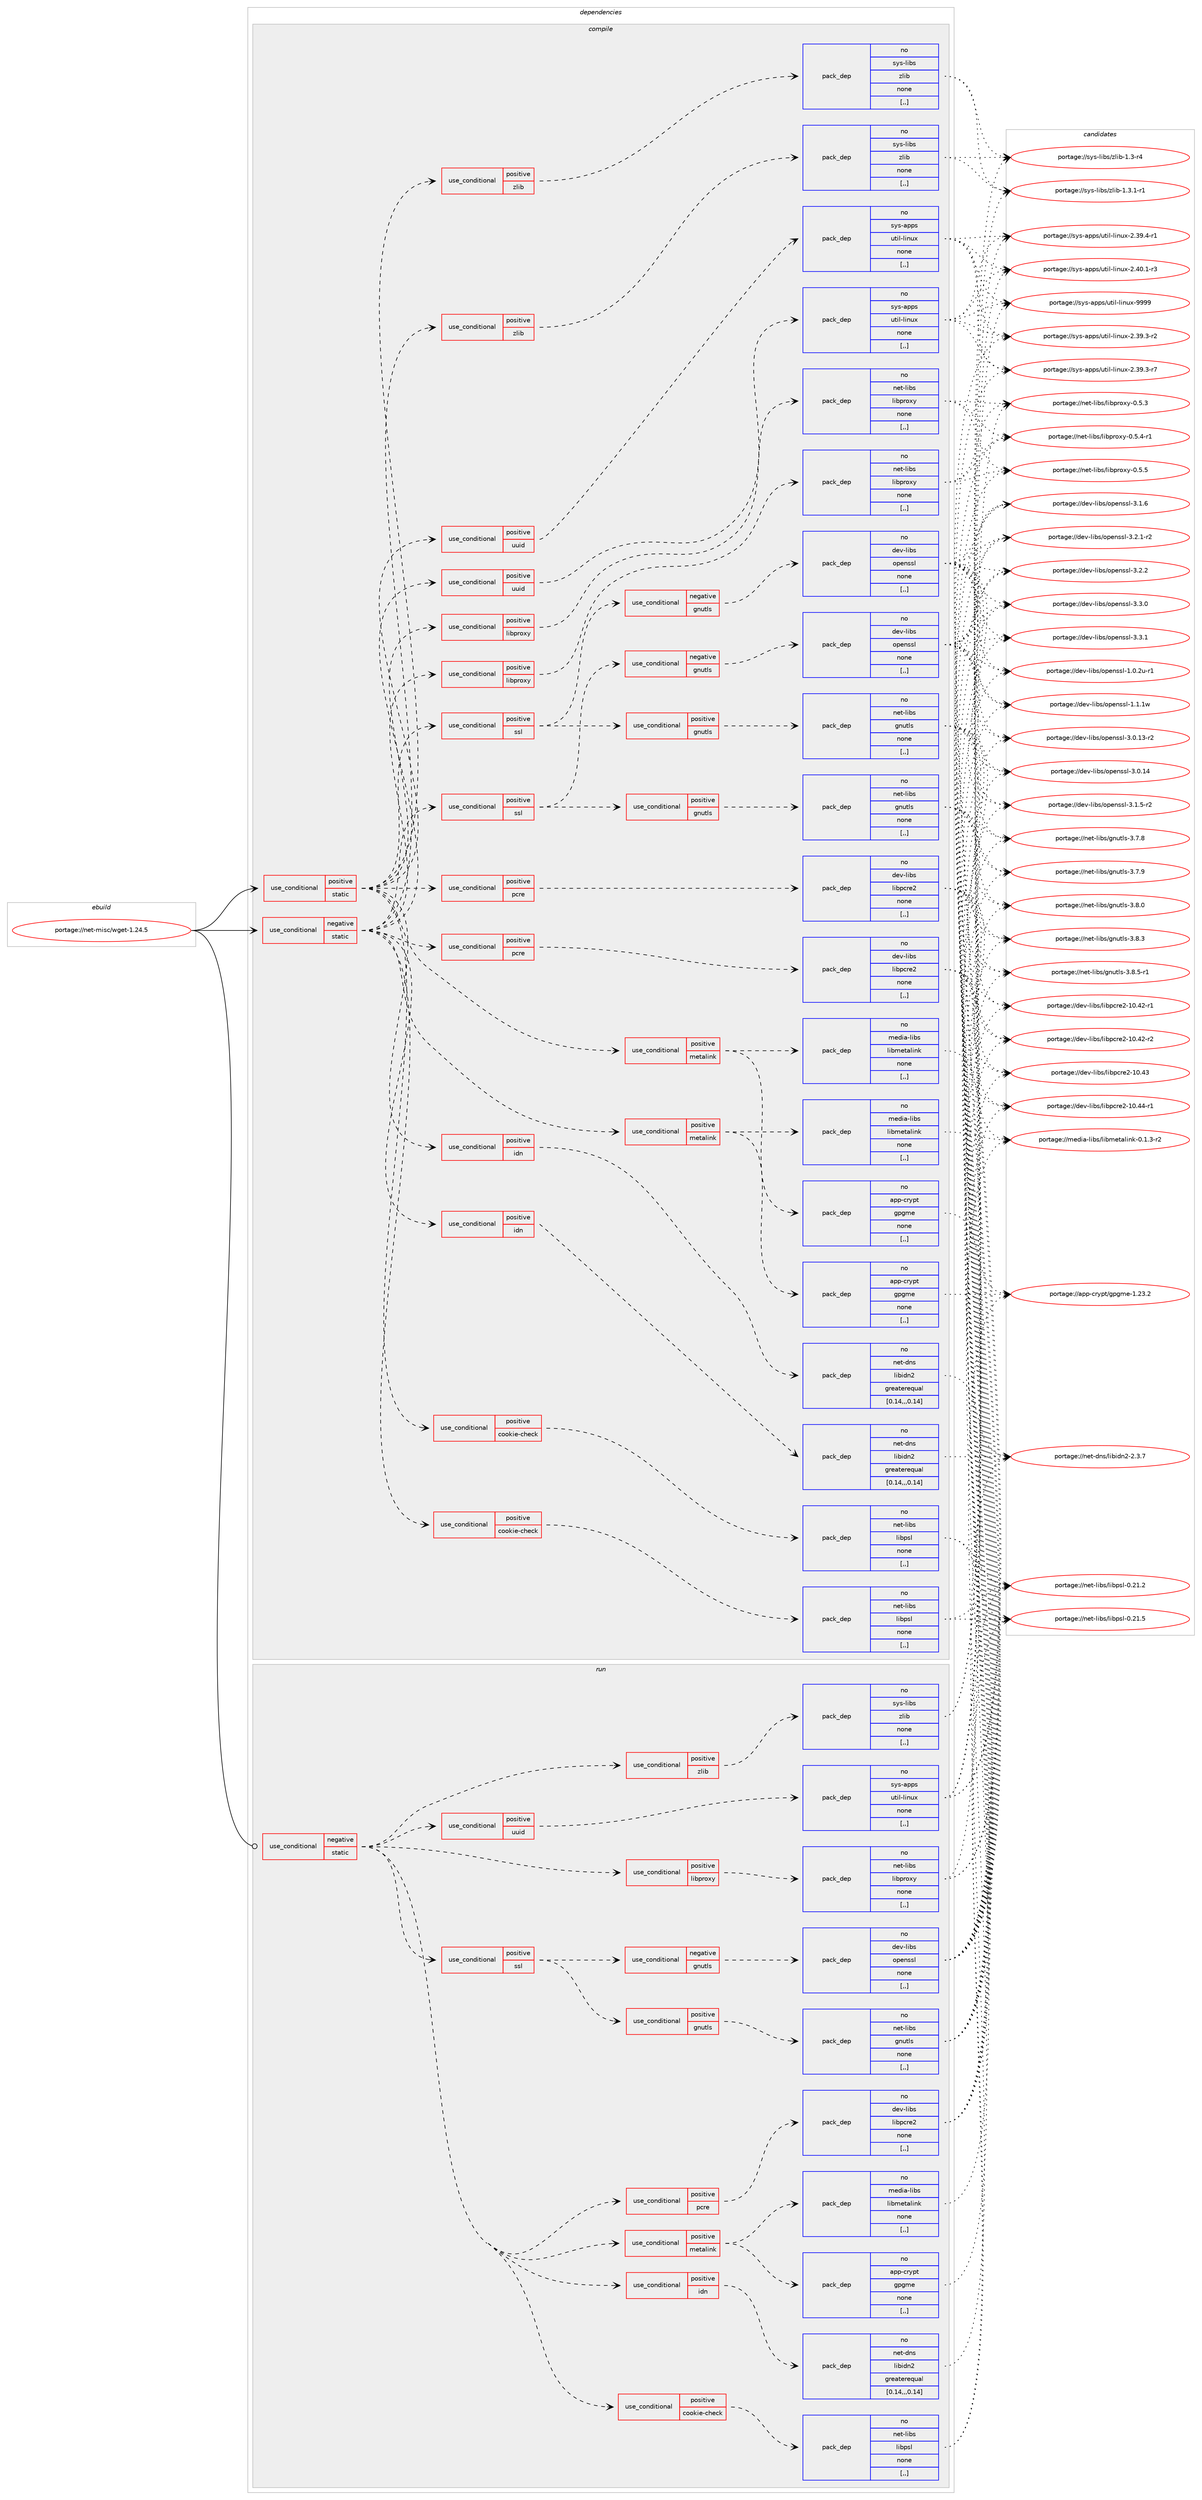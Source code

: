 digraph prolog {

# *************
# Graph options
# *************

newrank=true;
concentrate=true;
compound=true;
graph [rankdir=LR,fontname=Helvetica,fontsize=10,ranksep=1.5];#, ranksep=2.5, nodesep=0.2];
edge  [arrowhead=vee];
node  [fontname=Helvetica,fontsize=10];

# **********
# The ebuild
# **********

subgraph cluster_leftcol {
color=gray;
rank=same;
label=<<i>ebuild</i>>;
id [label="portage://net-misc/wget-1.24.5", color=red, width=4, href="../net-misc/wget-1.24.5.svg"];
}

# ****************
# The dependencies
# ****************

subgraph cluster_midcol {
color=gray;
label=<<i>dependencies</i>>;
subgraph cluster_compile {
fillcolor="#eeeeee";
style=filled;
label=<<i>compile</i>>;
subgraph cond96949 {
dependency368571 [label=<<TABLE BORDER="0" CELLBORDER="1" CELLSPACING="0" CELLPADDING="4"><TR><TD ROWSPAN="3" CELLPADDING="10">use_conditional</TD></TR><TR><TD>negative</TD></TR><TR><TD>static</TD></TR></TABLE>>, shape=none, color=red];
subgraph cond96950 {
dependency368572 [label=<<TABLE BORDER="0" CELLBORDER="1" CELLSPACING="0" CELLPADDING="4"><TR><TD ROWSPAN="3" CELLPADDING="10">use_conditional</TD></TR><TR><TD>positive</TD></TR><TR><TD>cookie-check</TD></TR></TABLE>>, shape=none, color=red];
subgraph pack268957 {
dependency368573 [label=<<TABLE BORDER="0" CELLBORDER="1" CELLSPACING="0" CELLPADDING="4" WIDTH="220"><TR><TD ROWSPAN="6" CELLPADDING="30">pack_dep</TD></TR><TR><TD WIDTH="110">no</TD></TR><TR><TD>net-libs</TD></TR><TR><TD>libpsl</TD></TR><TR><TD>none</TD></TR><TR><TD>[,,]</TD></TR></TABLE>>, shape=none, color=blue];
}
dependency368572:e -> dependency368573:w [weight=20,style="dashed",arrowhead="vee"];
}
dependency368571:e -> dependency368572:w [weight=20,style="dashed",arrowhead="vee"];
subgraph cond96951 {
dependency368574 [label=<<TABLE BORDER="0" CELLBORDER="1" CELLSPACING="0" CELLPADDING="4"><TR><TD ROWSPAN="3" CELLPADDING="10">use_conditional</TD></TR><TR><TD>positive</TD></TR><TR><TD>idn</TD></TR></TABLE>>, shape=none, color=red];
subgraph pack268958 {
dependency368575 [label=<<TABLE BORDER="0" CELLBORDER="1" CELLSPACING="0" CELLPADDING="4" WIDTH="220"><TR><TD ROWSPAN="6" CELLPADDING="30">pack_dep</TD></TR><TR><TD WIDTH="110">no</TD></TR><TR><TD>net-dns</TD></TR><TR><TD>libidn2</TD></TR><TR><TD>greaterequal</TD></TR><TR><TD>[0.14,,,0.14]</TD></TR></TABLE>>, shape=none, color=blue];
}
dependency368574:e -> dependency368575:w [weight=20,style="dashed",arrowhead="vee"];
}
dependency368571:e -> dependency368574:w [weight=20,style="dashed",arrowhead="vee"];
subgraph cond96952 {
dependency368576 [label=<<TABLE BORDER="0" CELLBORDER="1" CELLSPACING="0" CELLPADDING="4"><TR><TD ROWSPAN="3" CELLPADDING="10">use_conditional</TD></TR><TR><TD>positive</TD></TR><TR><TD>libproxy</TD></TR></TABLE>>, shape=none, color=red];
subgraph pack268959 {
dependency368577 [label=<<TABLE BORDER="0" CELLBORDER="1" CELLSPACING="0" CELLPADDING="4" WIDTH="220"><TR><TD ROWSPAN="6" CELLPADDING="30">pack_dep</TD></TR><TR><TD WIDTH="110">no</TD></TR><TR><TD>net-libs</TD></TR><TR><TD>libproxy</TD></TR><TR><TD>none</TD></TR><TR><TD>[,,]</TD></TR></TABLE>>, shape=none, color=blue];
}
dependency368576:e -> dependency368577:w [weight=20,style="dashed",arrowhead="vee"];
}
dependency368571:e -> dependency368576:w [weight=20,style="dashed",arrowhead="vee"];
subgraph cond96953 {
dependency368578 [label=<<TABLE BORDER="0" CELLBORDER="1" CELLSPACING="0" CELLPADDING="4"><TR><TD ROWSPAN="3" CELLPADDING="10">use_conditional</TD></TR><TR><TD>positive</TD></TR><TR><TD>metalink</TD></TR></TABLE>>, shape=none, color=red];
subgraph pack268960 {
dependency368579 [label=<<TABLE BORDER="0" CELLBORDER="1" CELLSPACING="0" CELLPADDING="4" WIDTH="220"><TR><TD ROWSPAN="6" CELLPADDING="30">pack_dep</TD></TR><TR><TD WIDTH="110">no</TD></TR><TR><TD>app-crypt</TD></TR><TR><TD>gpgme</TD></TR><TR><TD>none</TD></TR><TR><TD>[,,]</TD></TR></TABLE>>, shape=none, color=blue];
}
dependency368578:e -> dependency368579:w [weight=20,style="dashed",arrowhead="vee"];
subgraph pack268961 {
dependency368580 [label=<<TABLE BORDER="0" CELLBORDER="1" CELLSPACING="0" CELLPADDING="4" WIDTH="220"><TR><TD ROWSPAN="6" CELLPADDING="30">pack_dep</TD></TR><TR><TD WIDTH="110">no</TD></TR><TR><TD>media-libs</TD></TR><TR><TD>libmetalink</TD></TR><TR><TD>none</TD></TR><TR><TD>[,,]</TD></TR></TABLE>>, shape=none, color=blue];
}
dependency368578:e -> dependency368580:w [weight=20,style="dashed",arrowhead="vee"];
}
dependency368571:e -> dependency368578:w [weight=20,style="dashed",arrowhead="vee"];
subgraph cond96954 {
dependency368581 [label=<<TABLE BORDER="0" CELLBORDER="1" CELLSPACING="0" CELLPADDING="4"><TR><TD ROWSPAN="3" CELLPADDING="10">use_conditional</TD></TR><TR><TD>positive</TD></TR><TR><TD>pcre</TD></TR></TABLE>>, shape=none, color=red];
subgraph pack268962 {
dependency368582 [label=<<TABLE BORDER="0" CELLBORDER="1" CELLSPACING="0" CELLPADDING="4" WIDTH="220"><TR><TD ROWSPAN="6" CELLPADDING="30">pack_dep</TD></TR><TR><TD WIDTH="110">no</TD></TR><TR><TD>dev-libs</TD></TR><TR><TD>libpcre2</TD></TR><TR><TD>none</TD></TR><TR><TD>[,,]</TD></TR></TABLE>>, shape=none, color=blue];
}
dependency368581:e -> dependency368582:w [weight=20,style="dashed",arrowhead="vee"];
}
dependency368571:e -> dependency368581:w [weight=20,style="dashed",arrowhead="vee"];
subgraph cond96955 {
dependency368583 [label=<<TABLE BORDER="0" CELLBORDER="1" CELLSPACING="0" CELLPADDING="4"><TR><TD ROWSPAN="3" CELLPADDING="10">use_conditional</TD></TR><TR><TD>positive</TD></TR><TR><TD>ssl</TD></TR></TABLE>>, shape=none, color=red];
subgraph cond96956 {
dependency368584 [label=<<TABLE BORDER="0" CELLBORDER="1" CELLSPACING="0" CELLPADDING="4"><TR><TD ROWSPAN="3" CELLPADDING="10">use_conditional</TD></TR><TR><TD>positive</TD></TR><TR><TD>gnutls</TD></TR></TABLE>>, shape=none, color=red];
subgraph pack268963 {
dependency368585 [label=<<TABLE BORDER="0" CELLBORDER="1" CELLSPACING="0" CELLPADDING="4" WIDTH="220"><TR><TD ROWSPAN="6" CELLPADDING="30">pack_dep</TD></TR><TR><TD WIDTH="110">no</TD></TR><TR><TD>net-libs</TD></TR><TR><TD>gnutls</TD></TR><TR><TD>none</TD></TR><TR><TD>[,,]</TD></TR></TABLE>>, shape=none, color=blue];
}
dependency368584:e -> dependency368585:w [weight=20,style="dashed",arrowhead="vee"];
}
dependency368583:e -> dependency368584:w [weight=20,style="dashed",arrowhead="vee"];
subgraph cond96957 {
dependency368586 [label=<<TABLE BORDER="0" CELLBORDER="1" CELLSPACING="0" CELLPADDING="4"><TR><TD ROWSPAN="3" CELLPADDING="10">use_conditional</TD></TR><TR><TD>negative</TD></TR><TR><TD>gnutls</TD></TR></TABLE>>, shape=none, color=red];
subgraph pack268964 {
dependency368587 [label=<<TABLE BORDER="0" CELLBORDER="1" CELLSPACING="0" CELLPADDING="4" WIDTH="220"><TR><TD ROWSPAN="6" CELLPADDING="30">pack_dep</TD></TR><TR><TD WIDTH="110">no</TD></TR><TR><TD>dev-libs</TD></TR><TR><TD>openssl</TD></TR><TR><TD>none</TD></TR><TR><TD>[,,]</TD></TR></TABLE>>, shape=none, color=blue];
}
dependency368586:e -> dependency368587:w [weight=20,style="dashed",arrowhead="vee"];
}
dependency368583:e -> dependency368586:w [weight=20,style="dashed",arrowhead="vee"];
}
dependency368571:e -> dependency368583:w [weight=20,style="dashed",arrowhead="vee"];
subgraph cond96958 {
dependency368588 [label=<<TABLE BORDER="0" CELLBORDER="1" CELLSPACING="0" CELLPADDING="4"><TR><TD ROWSPAN="3" CELLPADDING="10">use_conditional</TD></TR><TR><TD>positive</TD></TR><TR><TD>uuid</TD></TR></TABLE>>, shape=none, color=red];
subgraph pack268965 {
dependency368589 [label=<<TABLE BORDER="0" CELLBORDER="1" CELLSPACING="0" CELLPADDING="4" WIDTH="220"><TR><TD ROWSPAN="6" CELLPADDING="30">pack_dep</TD></TR><TR><TD WIDTH="110">no</TD></TR><TR><TD>sys-apps</TD></TR><TR><TD>util-linux</TD></TR><TR><TD>none</TD></TR><TR><TD>[,,]</TD></TR></TABLE>>, shape=none, color=blue];
}
dependency368588:e -> dependency368589:w [weight=20,style="dashed",arrowhead="vee"];
}
dependency368571:e -> dependency368588:w [weight=20,style="dashed",arrowhead="vee"];
subgraph cond96959 {
dependency368590 [label=<<TABLE BORDER="0" CELLBORDER="1" CELLSPACING="0" CELLPADDING="4"><TR><TD ROWSPAN="3" CELLPADDING="10">use_conditional</TD></TR><TR><TD>positive</TD></TR><TR><TD>zlib</TD></TR></TABLE>>, shape=none, color=red];
subgraph pack268966 {
dependency368591 [label=<<TABLE BORDER="0" CELLBORDER="1" CELLSPACING="0" CELLPADDING="4" WIDTH="220"><TR><TD ROWSPAN="6" CELLPADDING="30">pack_dep</TD></TR><TR><TD WIDTH="110">no</TD></TR><TR><TD>sys-libs</TD></TR><TR><TD>zlib</TD></TR><TR><TD>none</TD></TR><TR><TD>[,,]</TD></TR></TABLE>>, shape=none, color=blue];
}
dependency368590:e -> dependency368591:w [weight=20,style="dashed",arrowhead="vee"];
}
dependency368571:e -> dependency368590:w [weight=20,style="dashed",arrowhead="vee"];
}
id:e -> dependency368571:w [weight=20,style="solid",arrowhead="vee"];
subgraph cond96960 {
dependency368592 [label=<<TABLE BORDER="0" CELLBORDER="1" CELLSPACING="0" CELLPADDING="4"><TR><TD ROWSPAN="3" CELLPADDING="10">use_conditional</TD></TR><TR><TD>positive</TD></TR><TR><TD>static</TD></TR></TABLE>>, shape=none, color=red];
subgraph cond96961 {
dependency368593 [label=<<TABLE BORDER="0" CELLBORDER="1" CELLSPACING="0" CELLPADDING="4"><TR><TD ROWSPAN="3" CELLPADDING="10">use_conditional</TD></TR><TR><TD>positive</TD></TR><TR><TD>cookie-check</TD></TR></TABLE>>, shape=none, color=red];
subgraph pack268967 {
dependency368594 [label=<<TABLE BORDER="0" CELLBORDER="1" CELLSPACING="0" CELLPADDING="4" WIDTH="220"><TR><TD ROWSPAN="6" CELLPADDING="30">pack_dep</TD></TR><TR><TD WIDTH="110">no</TD></TR><TR><TD>net-libs</TD></TR><TR><TD>libpsl</TD></TR><TR><TD>none</TD></TR><TR><TD>[,,]</TD></TR></TABLE>>, shape=none, color=blue];
}
dependency368593:e -> dependency368594:w [weight=20,style="dashed",arrowhead="vee"];
}
dependency368592:e -> dependency368593:w [weight=20,style="dashed",arrowhead="vee"];
subgraph cond96962 {
dependency368595 [label=<<TABLE BORDER="0" CELLBORDER="1" CELLSPACING="0" CELLPADDING="4"><TR><TD ROWSPAN="3" CELLPADDING="10">use_conditional</TD></TR><TR><TD>positive</TD></TR><TR><TD>idn</TD></TR></TABLE>>, shape=none, color=red];
subgraph pack268968 {
dependency368596 [label=<<TABLE BORDER="0" CELLBORDER="1" CELLSPACING="0" CELLPADDING="4" WIDTH="220"><TR><TD ROWSPAN="6" CELLPADDING="30">pack_dep</TD></TR><TR><TD WIDTH="110">no</TD></TR><TR><TD>net-dns</TD></TR><TR><TD>libidn2</TD></TR><TR><TD>greaterequal</TD></TR><TR><TD>[0.14,,,0.14]</TD></TR></TABLE>>, shape=none, color=blue];
}
dependency368595:e -> dependency368596:w [weight=20,style="dashed",arrowhead="vee"];
}
dependency368592:e -> dependency368595:w [weight=20,style="dashed",arrowhead="vee"];
subgraph cond96963 {
dependency368597 [label=<<TABLE BORDER="0" CELLBORDER="1" CELLSPACING="0" CELLPADDING="4"><TR><TD ROWSPAN="3" CELLPADDING="10">use_conditional</TD></TR><TR><TD>positive</TD></TR><TR><TD>libproxy</TD></TR></TABLE>>, shape=none, color=red];
subgraph pack268969 {
dependency368598 [label=<<TABLE BORDER="0" CELLBORDER="1" CELLSPACING="0" CELLPADDING="4" WIDTH="220"><TR><TD ROWSPAN="6" CELLPADDING="30">pack_dep</TD></TR><TR><TD WIDTH="110">no</TD></TR><TR><TD>net-libs</TD></TR><TR><TD>libproxy</TD></TR><TR><TD>none</TD></TR><TR><TD>[,,]</TD></TR></TABLE>>, shape=none, color=blue];
}
dependency368597:e -> dependency368598:w [weight=20,style="dashed",arrowhead="vee"];
}
dependency368592:e -> dependency368597:w [weight=20,style="dashed",arrowhead="vee"];
subgraph cond96964 {
dependency368599 [label=<<TABLE BORDER="0" CELLBORDER="1" CELLSPACING="0" CELLPADDING="4"><TR><TD ROWSPAN="3" CELLPADDING="10">use_conditional</TD></TR><TR><TD>positive</TD></TR><TR><TD>metalink</TD></TR></TABLE>>, shape=none, color=red];
subgraph pack268970 {
dependency368600 [label=<<TABLE BORDER="0" CELLBORDER="1" CELLSPACING="0" CELLPADDING="4" WIDTH="220"><TR><TD ROWSPAN="6" CELLPADDING="30">pack_dep</TD></TR><TR><TD WIDTH="110">no</TD></TR><TR><TD>app-crypt</TD></TR><TR><TD>gpgme</TD></TR><TR><TD>none</TD></TR><TR><TD>[,,]</TD></TR></TABLE>>, shape=none, color=blue];
}
dependency368599:e -> dependency368600:w [weight=20,style="dashed",arrowhead="vee"];
subgraph pack268971 {
dependency368601 [label=<<TABLE BORDER="0" CELLBORDER="1" CELLSPACING="0" CELLPADDING="4" WIDTH="220"><TR><TD ROWSPAN="6" CELLPADDING="30">pack_dep</TD></TR><TR><TD WIDTH="110">no</TD></TR><TR><TD>media-libs</TD></TR><TR><TD>libmetalink</TD></TR><TR><TD>none</TD></TR><TR><TD>[,,]</TD></TR></TABLE>>, shape=none, color=blue];
}
dependency368599:e -> dependency368601:w [weight=20,style="dashed",arrowhead="vee"];
}
dependency368592:e -> dependency368599:w [weight=20,style="dashed",arrowhead="vee"];
subgraph cond96965 {
dependency368602 [label=<<TABLE BORDER="0" CELLBORDER="1" CELLSPACING="0" CELLPADDING="4"><TR><TD ROWSPAN="3" CELLPADDING="10">use_conditional</TD></TR><TR><TD>positive</TD></TR><TR><TD>pcre</TD></TR></TABLE>>, shape=none, color=red];
subgraph pack268972 {
dependency368603 [label=<<TABLE BORDER="0" CELLBORDER="1" CELLSPACING="0" CELLPADDING="4" WIDTH="220"><TR><TD ROWSPAN="6" CELLPADDING="30">pack_dep</TD></TR><TR><TD WIDTH="110">no</TD></TR><TR><TD>dev-libs</TD></TR><TR><TD>libpcre2</TD></TR><TR><TD>none</TD></TR><TR><TD>[,,]</TD></TR></TABLE>>, shape=none, color=blue];
}
dependency368602:e -> dependency368603:w [weight=20,style="dashed",arrowhead="vee"];
}
dependency368592:e -> dependency368602:w [weight=20,style="dashed",arrowhead="vee"];
subgraph cond96966 {
dependency368604 [label=<<TABLE BORDER="0" CELLBORDER="1" CELLSPACING="0" CELLPADDING="4"><TR><TD ROWSPAN="3" CELLPADDING="10">use_conditional</TD></TR><TR><TD>positive</TD></TR><TR><TD>ssl</TD></TR></TABLE>>, shape=none, color=red];
subgraph cond96967 {
dependency368605 [label=<<TABLE BORDER="0" CELLBORDER="1" CELLSPACING="0" CELLPADDING="4"><TR><TD ROWSPAN="3" CELLPADDING="10">use_conditional</TD></TR><TR><TD>positive</TD></TR><TR><TD>gnutls</TD></TR></TABLE>>, shape=none, color=red];
subgraph pack268973 {
dependency368606 [label=<<TABLE BORDER="0" CELLBORDER="1" CELLSPACING="0" CELLPADDING="4" WIDTH="220"><TR><TD ROWSPAN="6" CELLPADDING="30">pack_dep</TD></TR><TR><TD WIDTH="110">no</TD></TR><TR><TD>net-libs</TD></TR><TR><TD>gnutls</TD></TR><TR><TD>none</TD></TR><TR><TD>[,,]</TD></TR></TABLE>>, shape=none, color=blue];
}
dependency368605:e -> dependency368606:w [weight=20,style="dashed",arrowhead="vee"];
}
dependency368604:e -> dependency368605:w [weight=20,style="dashed",arrowhead="vee"];
subgraph cond96968 {
dependency368607 [label=<<TABLE BORDER="0" CELLBORDER="1" CELLSPACING="0" CELLPADDING="4"><TR><TD ROWSPAN="3" CELLPADDING="10">use_conditional</TD></TR><TR><TD>negative</TD></TR><TR><TD>gnutls</TD></TR></TABLE>>, shape=none, color=red];
subgraph pack268974 {
dependency368608 [label=<<TABLE BORDER="0" CELLBORDER="1" CELLSPACING="0" CELLPADDING="4" WIDTH="220"><TR><TD ROWSPAN="6" CELLPADDING="30">pack_dep</TD></TR><TR><TD WIDTH="110">no</TD></TR><TR><TD>dev-libs</TD></TR><TR><TD>openssl</TD></TR><TR><TD>none</TD></TR><TR><TD>[,,]</TD></TR></TABLE>>, shape=none, color=blue];
}
dependency368607:e -> dependency368608:w [weight=20,style="dashed",arrowhead="vee"];
}
dependency368604:e -> dependency368607:w [weight=20,style="dashed",arrowhead="vee"];
}
dependency368592:e -> dependency368604:w [weight=20,style="dashed",arrowhead="vee"];
subgraph cond96969 {
dependency368609 [label=<<TABLE BORDER="0" CELLBORDER="1" CELLSPACING="0" CELLPADDING="4"><TR><TD ROWSPAN="3" CELLPADDING="10">use_conditional</TD></TR><TR><TD>positive</TD></TR><TR><TD>uuid</TD></TR></TABLE>>, shape=none, color=red];
subgraph pack268975 {
dependency368610 [label=<<TABLE BORDER="0" CELLBORDER="1" CELLSPACING="0" CELLPADDING="4" WIDTH="220"><TR><TD ROWSPAN="6" CELLPADDING="30">pack_dep</TD></TR><TR><TD WIDTH="110">no</TD></TR><TR><TD>sys-apps</TD></TR><TR><TD>util-linux</TD></TR><TR><TD>none</TD></TR><TR><TD>[,,]</TD></TR></TABLE>>, shape=none, color=blue];
}
dependency368609:e -> dependency368610:w [weight=20,style="dashed",arrowhead="vee"];
}
dependency368592:e -> dependency368609:w [weight=20,style="dashed",arrowhead="vee"];
subgraph cond96970 {
dependency368611 [label=<<TABLE BORDER="0" CELLBORDER="1" CELLSPACING="0" CELLPADDING="4"><TR><TD ROWSPAN="3" CELLPADDING="10">use_conditional</TD></TR><TR><TD>positive</TD></TR><TR><TD>zlib</TD></TR></TABLE>>, shape=none, color=red];
subgraph pack268976 {
dependency368612 [label=<<TABLE BORDER="0" CELLBORDER="1" CELLSPACING="0" CELLPADDING="4" WIDTH="220"><TR><TD ROWSPAN="6" CELLPADDING="30">pack_dep</TD></TR><TR><TD WIDTH="110">no</TD></TR><TR><TD>sys-libs</TD></TR><TR><TD>zlib</TD></TR><TR><TD>none</TD></TR><TR><TD>[,,]</TD></TR></TABLE>>, shape=none, color=blue];
}
dependency368611:e -> dependency368612:w [weight=20,style="dashed",arrowhead="vee"];
}
dependency368592:e -> dependency368611:w [weight=20,style="dashed",arrowhead="vee"];
}
id:e -> dependency368592:w [weight=20,style="solid",arrowhead="vee"];
}
subgraph cluster_compileandrun {
fillcolor="#eeeeee";
style=filled;
label=<<i>compile and run</i>>;
}
subgraph cluster_run {
fillcolor="#eeeeee";
style=filled;
label=<<i>run</i>>;
subgraph cond96971 {
dependency368613 [label=<<TABLE BORDER="0" CELLBORDER="1" CELLSPACING="0" CELLPADDING="4"><TR><TD ROWSPAN="3" CELLPADDING="10">use_conditional</TD></TR><TR><TD>negative</TD></TR><TR><TD>static</TD></TR></TABLE>>, shape=none, color=red];
subgraph cond96972 {
dependency368614 [label=<<TABLE BORDER="0" CELLBORDER="1" CELLSPACING="0" CELLPADDING="4"><TR><TD ROWSPAN="3" CELLPADDING="10">use_conditional</TD></TR><TR><TD>positive</TD></TR><TR><TD>cookie-check</TD></TR></TABLE>>, shape=none, color=red];
subgraph pack268977 {
dependency368615 [label=<<TABLE BORDER="0" CELLBORDER="1" CELLSPACING="0" CELLPADDING="4" WIDTH="220"><TR><TD ROWSPAN="6" CELLPADDING="30">pack_dep</TD></TR><TR><TD WIDTH="110">no</TD></TR><TR><TD>net-libs</TD></TR><TR><TD>libpsl</TD></TR><TR><TD>none</TD></TR><TR><TD>[,,]</TD></TR></TABLE>>, shape=none, color=blue];
}
dependency368614:e -> dependency368615:w [weight=20,style="dashed",arrowhead="vee"];
}
dependency368613:e -> dependency368614:w [weight=20,style="dashed",arrowhead="vee"];
subgraph cond96973 {
dependency368616 [label=<<TABLE BORDER="0" CELLBORDER="1" CELLSPACING="0" CELLPADDING="4"><TR><TD ROWSPAN="3" CELLPADDING="10">use_conditional</TD></TR><TR><TD>positive</TD></TR><TR><TD>idn</TD></TR></TABLE>>, shape=none, color=red];
subgraph pack268978 {
dependency368617 [label=<<TABLE BORDER="0" CELLBORDER="1" CELLSPACING="0" CELLPADDING="4" WIDTH="220"><TR><TD ROWSPAN="6" CELLPADDING="30">pack_dep</TD></TR><TR><TD WIDTH="110">no</TD></TR><TR><TD>net-dns</TD></TR><TR><TD>libidn2</TD></TR><TR><TD>greaterequal</TD></TR><TR><TD>[0.14,,,0.14]</TD></TR></TABLE>>, shape=none, color=blue];
}
dependency368616:e -> dependency368617:w [weight=20,style="dashed",arrowhead="vee"];
}
dependency368613:e -> dependency368616:w [weight=20,style="dashed",arrowhead="vee"];
subgraph cond96974 {
dependency368618 [label=<<TABLE BORDER="0" CELLBORDER="1" CELLSPACING="0" CELLPADDING="4"><TR><TD ROWSPAN="3" CELLPADDING="10">use_conditional</TD></TR><TR><TD>positive</TD></TR><TR><TD>libproxy</TD></TR></TABLE>>, shape=none, color=red];
subgraph pack268979 {
dependency368619 [label=<<TABLE BORDER="0" CELLBORDER="1" CELLSPACING="0" CELLPADDING="4" WIDTH="220"><TR><TD ROWSPAN="6" CELLPADDING="30">pack_dep</TD></TR><TR><TD WIDTH="110">no</TD></TR><TR><TD>net-libs</TD></TR><TR><TD>libproxy</TD></TR><TR><TD>none</TD></TR><TR><TD>[,,]</TD></TR></TABLE>>, shape=none, color=blue];
}
dependency368618:e -> dependency368619:w [weight=20,style="dashed",arrowhead="vee"];
}
dependency368613:e -> dependency368618:w [weight=20,style="dashed",arrowhead="vee"];
subgraph cond96975 {
dependency368620 [label=<<TABLE BORDER="0" CELLBORDER="1" CELLSPACING="0" CELLPADDING="4"><TR><TD ROWSPAN="3" CELLPADDING="10">use_conditional</TD></TR><TR><TD>positive</TD></TR><TR><TD>metalink</TD></TR></TABLE>>, shape=none, color=red];
subgraph pack268980 {
dependency368621 [label=<<TABLE BORDER="0" CELLBORDER="1" CELLSPACING="0" CELLPADDING="4" WIDTH="220"><TR><TD ROWSPAN="6" CELLPADDING="30">pack_dep</TD></TR><TR><TD WIDTH="110">no</TD></TR><TR><TD>app-crypt</TD></TR><TR><TD>gpgme</TD></TR><TR><TD>none</TD></TR><TR><TD>[,,]</TD></TR></TABLE>>, shape=none, color=blue];
}
dependency368620:e -> dependency368621:w [weight=20,style="dashed",arrowhead="vee"];
subgraph pack268981 {
dependency368622 [label=<<TABLE BORDER="0" CELLBORDER="1" CELLSPACING="0" CELLPADDING="4" WIDTH="220"><TR><TD ROWSPAN="6" CELLPADDING="30">pack_dep</TD></TR><TR><TD WIDTH="110">no</TD></TR><TR><TD>media-libs</TD></TR><TR><TD>libmetalink</TD></TR><TR><TD>none</TD></TR><TR><TD>[,,]</TD></TR></TABLE>>, shape=none, color=blue];
}
dependency368620:e -> dependency368622:w [weight=20,style="dashed",arrowhead="vee"];
}
dependency368613:e -> dependency368620:w [weight=20,style="dashed",arrowhead="vee"];
subgraph cond96976 {
dependency368623 [label=<<TABLE BORDER="0" CELLBORDER="1" CELLSPACING="0" CELLPADDING="4"><TR><TD ROWSPAN="3" CELLPADDING="10">use_conditional</TD></TR><TR><TD>positive</TD></TR><TR><TD>pcre</TD></TR></TABLE>>, shape=none, color=red];
subgraph pack268982 {
dependency368624 [label=<<TABLE BORDER="0" CELLBORDER="1" CELLSPACING="0" CELLPADDING="4" WIDTH="220"><TR><TD ROWSPAN="6" CELLPADDING="30">pack_dep</TD></TR><TR><TD WIDTH="110">no</TD></TR><TR><TD>dev-libs</TD></TR><TR><TD>libpcre2</TD></TR><TR><TD>none</TD></TR><TR><TD>[,,]</TD></TR></TABLE>>, shape=none, color=blue];
}
dependency368623:e -> dependency368624:w [weight=20,style="dashed",arrowhead="vee"];
}
dependency368613:e -> dependency368623:w [weight=20,style="dashed",arrowhead="vee"];
subgraph cond96977 {
dependency368625 [label=<<TABLE BORDER="0" CELLBORDER="1" CELLSPACING="0" CELLPADDING="4"><TR><TD ROWSPAN="3" CELLPADDING="10">use_conditional</TD></TR><TR><TD>positive</TD></TR><TR><TD>ssl</TD></TR></TABLE>>, shape=none, color=red];
subgraph cond96978 {
dependency368626 [label=<<TABLE BORDER="0" CELLBORDER="1" CELLSPACING="0" CELLPADDING="4"><TR><TD ROWSPAN="3" CELLPADDING="10">use_conditional</TD></TR><TR><TD>positive</TD></TR><TR><TD>gnutls</TD></TR></TABLE>>, shape=none, color=red];
subgraph pack268983 {
dependency368627 [label=<<TABLE BORDER="0" CELLBORDER="1" CELLSPACING="0" CELLPADDING="4" WIDTH="220"><TR><TD ROWSPAN="6" CELLPADDING="30">pack_dep</TD></TR><TR><TD WIDTH="110">no</TD></TR><TR><TD>net-libs</TD></TR><TR><TD>gnutls</TD></TR><TR><TD>none</TD></TR><TR><TD>[,,]</TD></TR></TABLE>>, shape=none, color=blue];
}
dependency368626:e -> dependency368627:w [weight=20,style="dashed",arrowhead="vee"];
}
dependency368625:e -> dependency368626:w [weight=20,style="dashed",arrowhead="vee"];
subgraph cond96979 {
dependency368628 [label=<<TABLE BORDER="0" CELLBORDER="1" CELLSPACING="0" CELLPADDING="4"><TR><TD ROWSPAN="3" CELLPADDING="10">use_conditional</TD></TR><TR><TD>negative</TD></TR><TR><TD>gnutls</TD></TR></TABLE>>, shape=none, color=red];
subgraph pack268984 {
dependency368629 [label=<<TABLE BORDER="0" CELLBORDER="1" CELLSPACING="0" CELLPADDING="4" WIDTH="220"><TR><TD ROWSPAN="6" CELLPADDING="30">pack_dep</TD></TR><TR><TD WIDTH="110">no</TD></TR><TR><TD>dev-libs</TD></TR><TR><TD>openssl</TD></TR><TR><TD>none</TD></TR><TR><TD>[,,]</TD></TR></TABLE>>, shape=none, color=blue];
}
dependency368628:e -> dependency368629:w [weight=20,style="dashed",arrowhead="vee"];
}
dependency368625:e -> dependency368628:w [weight=20,style="dashed",arrowhead="vee"];
}
dependency368613:e -> dependency368625:w [weight=20,style="dashed",arrowhead="vee"];
subgraph cond96980 {
dependency368630 [label=<<TABLE BORDER="0" CELLBORDER="1" CELLSPACING="0" CELLPADDING="4"><TR><TD ROWSPAN="3" CELLPADDING="10">use_conditional</TD></TR><TR><TD>positive</TD></TR><TR><TD>uuid</TD></TR></TABLE>>, shape=none, color=red];
subgraph pack268985 {
dependency368631 [label=<<TABLE BORDER="0" CELLBORDER="1" CELLSPACING="0" CELLPADDING="4" WIDTH="220"><TR><TD ROWSPAN="6" CELLPADDING="30">pack_dep</TD></TR><TR><TD WIDTH="110">no</TD></TR><TR><TD>sys-apps</TD></TR><TR><TD>util-linux</TD></TR><TR><TD>none</TD></TR><TR><TD>[,,]</TD></TR></TABLE>>, shape=none, color=blue];
}
dependency368630:e -> dependency368631:w [weight=20,style="dashed",arrowhead="vee"];
}
dependency368613:e -> dependency368630:w [weight=20,style="dashed",arrowhead="vee"];
subgraph cond96981 {
dependency368632 [label=<<TABLE BORDER="0" CELLBORDER="1" CELLSPACING="0" CELLPADDING="4"><TR><TD ROWSPAN="3" CELLPADDING="10">use_conditional</TD></TR><TR><TD>positive</TD></TR><TR><TD>zlib</TD></TR></TABLE>>, shape=none, color=red];
subgraph pack268986 {
dependency368633 [label=<<TABLE BORDER="0" CELLBORDER="1" CELLSPACING="0" CELLPADDING="4" WIDTH="220"><TR><TD ROWSPAN="6" CELLPADDING="30">pack_dep</TD></TR><TR><TD WIDTH="110">no</TD></TR><TR><TD>sys-libs</TD></TR><TR><TD>zlib</TD></TR><TR><TD>none</TD></TR><TR><TD>[,,]</TD></TR></TABLE>>, shape=none, color=blue];
}
dependency368632:e -> dependency368633:w [weight=20,style="dashed",arrowhead="vee"];
}
dependency368613:e -> dependency368632:w [weight=20,style="dashed",arrowhead="vee"];
}
id:e -> dependency368613:w [weight=20,style="solid",arrowhead="odot"];
}
}

# **************
# The candidates
# **************

subgraph cluster_choices {
rank=same;
color=gray;
label=<<i>candidates</i>>;

subgraph choice268957 {
color=black;
nodesep=1;
choice1101011164510810598115471081059811211510845484650494650 [label="portage://net-libs/libpsl-0.21.2", color=red, width=4,href="../net-libs/libpsl-0.21.2.svg"];
choice1101011164510810598115471081059811211510845484650494653 [label="portage://net-libs/libpsl-0.21.5", color=red, width=4,href="../net-libs/libpsl-0.21.5.svg"];
dependency368573:e -> choice1101011164510810598115471081059811211510845484650494650:w [style=dotted,weight="100"];
dependency368573:e -> choice1101011164510810598115471081059811211510845484650494653:w [style=dotted,weight="100"];
}
subgraph choice268958 {
color=black;
nodesep=1;
choice11010111645100110115471081059810510011050455046514655 [label="portage://net-dns/libidn2-2.3.7", color=red, width=4,href="../net-dns/libidn2-2.3.7.svg"];
dependency368575:e -> choice11010111645100110115471081059810510011050455046514655:w [style=dotted,weight="100"];
}
subgraph choice268959 {
color=black;
nodesep=1;
choice11010111645108105981154710810598112114111120121454846534651 [label="portage://net-libs/libproxy-0.5.3", color=red, width=4,href="../net-libs/libproxy-0.5.3.svg"];
choice110101116451081059811547108105981121141111201214548465346524511449 [label="portage://net-libs/libproxy-0.5.4-r1", color=red, width=4,href="../net-libs/libproxy-0.5.4-r1.svg"];
choice11010111645108105981154710810598112114111120121454846534653 [label="portage://net-libs/libproxy-0.5.5", color=red, width=4,href="../net-libs/libproxy-0.5.5.svg"];
dependency368577:e -> choice11010111645108105981154710810598112114111120121454846534651:w [style=dotted,weight="100"];
dependency368577:e -> choice110101116451081059811547108105981121141111201214548465346524511449:w [style=dotted,weight="100"];
dependency368577:e -> choice11010111645108105981154710810598112114111120121454846534653:w [style=dotted,weight="100"];
}
subgraph choice268960 {
color=black;
nodesep=1;
choice9711211245991141211121164710311210310910145494650514650 [label="portage://app-crypt/gpgme-1.23.2", color=red, width=4,href="../app-crypt/gpgme-1.23.2.svg"];
dependency368579:e -> choice9711211245991141211121164710311210310910145494650514650:w [style=dotted,weight="100"];
}
subgraph choice268961 {
color=black;
nodesep=1;
choice1091011001059745108105981154710810598109101116971081051101074548464946514511450 [label="portage://media-libs/libmetalink-0.1.3-r2", color=red, width=4,href="../media-libs/libmetalink-0.1.3-r2.svg"];
dependency368580:e -> choice1091011001059745108105981154710810598109101116971081051101074548464946514511450:w [style=dotted,weight="100"];
}
subgraph choice268962 {
color=black;
nodesep=1;
choice1001011184510810598115471081059811299114101504549484652504511449 [label="portage://dev-libs/libpcre2-10.42-r1", color=red, width=4,href="../dev-libs/libpcre2-10.42-r1.svg"];
choice1001011184510810598115471081059811299114101504549484652504511450 [label="portage://dev-libs/libpcre2-10.42-r2", color=red, width=4,href="../dev-libs/libpcre2-10.42-r2.svg"];
choice100101118451081059811547108105981129911410150454948465251 [label="portage://dev-libs/libpcre2-10.43", color=red, width=4,href="../dev-libs/libpcre2-10.43.svg"];
choice1001011184510810598115471081059811299114101504549484652524511449 [label="portage://dev-libs/libpcre2-10.44-r1", color=red, width=4,href="../dev-libs/libpcre2-10.44-r1.svg"];
dependency368582:e -> choice1001011184510810598115471081059811299114101504549484652504511449:w [style=dotted,weight="100"];
dependency368582:e -> choice1001011184510810598115471081059811299114101504549484652504511450:w [style=dotted,weight="100"];
dependency368582:e -> choice100101118451081059811547108105981129911410150454948465251:w [style=dotted,weight="100"];
dependency368582:e -> choice1001011184510810598115471081059811299114101504549484652524511449:w [style=dotted,weight="100"];
}
subgraph choice268963 {
color=black;
nodesep=1;
choice110101116451081059811547103110117116108115455146554656 [label="portage://net-libs/gnutls-3.7.8", color=red, width=4,href="../net-libs/gnutls-3.7.8.svg"];
choice110101116451081059811547103110117116108115455146554657 [label="portage://net-libs/gnutls-3.7.9", color=red, width=4,href="../net-libs/gnutls-3.7.9.svg"];
choice110101116451081059811547103110117116108115455146564648 [label="portage://net-libs/gnutls-3.8.0", color=red, width=4,href="../net-libs/gnutls-3.8.0.svg"];
choice110101116451081059811547103110117116108115455146564651 [label="portage://net-libs/gnutls-3.8.3", color=red, width=4,href="../net-libs/gnutls-3.8.3.svg"];
choice1101011164510810598115471031101171161081154551465646534511449 [label="portage://net-libs/gnutls-3.8.5-r1", color=red, width=4,href="../net-libs/gnutls-3.8.5-r1.svg"];
dependency368585:e -> choice110101116451081059811547103110117116108115455146554656:w [style=dotted,weight="100"];
dependency368585:e -> choice110101116451081059811547103110117116108115455146554657:w [style=dotted,weight="100"];
dependency368585:e -> choice110101116451081059811547103110117116108115455146564648:w [style=dotted,weight="100"];
dependency368585:e -> choice110101116451081059811547103110117116108115455146564651:w [style=dotted,weight="100"];
dependency368585:e -> choice1101011164510810598115471031101171161081154551465646534511449:w [style=dotted,weight="100"];
}
subgraph choice268964 {
color=black;
nodesep=1;
choice1001011184510810598115471111121011101151151084549464846501174511449 [label="portage://dev-libs/openssl-1.0.2u-r1", color=red, width=4,href="../dev-libs/openssl-1.0.2u-r1.svg"];
choice100101118451081059811547111112101110115115108454946494649119 [label="portage://dev-libs/openssl-1.1.1w", color=red, width=4,href="../dev-libs/openssl-1.1.1w.svg"];
choice100101118451081059811547111112101110115115108455146484649514511450 [label="portage://dev-libs/openssl-3.0.13-r2", color=red, width=4,href="../dev-libs/openssl-3.0.13-r2.svg"];
choice10010111845108105981154711111210111011511510845514648464952 [label="portage://dev-libs/openssl-3.0.14", color=red, width=4,href="../dev-libs/openssl-3.0.14.svg"];
choice1001011184510810598115471111121011101151151084551464946534511450 [label="portage://dev-libs/openssl-3.1.5-r2", color=red, width=4,href="../dev-libs/openssl-3.1.5-r2.svg"];
choice100101118451081059811547111112101110115115108455146494654 [label="portage://dev-libs/openssl-3.1.6", color=red, width=4,href="../dev-libs/openssl-3.1.6.svg"];
choice1001011184510810598115471111121011101151151084551465046494511450 [label="portage://dev-libs/openssl-3.2.1-r2", color=red, width=4,href="../dev-libs/openssl-3.2.1-r2.svg"];
choice100101118451081059811547111112101110115115108455146504650 [label="portage://dev-libs/openssl-3.2.2", color=red, width=4,href="../dev-libs/openssl-3.2.2.svg"];
choice100101118451081059811547111112101110115115108455146514648 [label="portage://dev-libs/openssl-3.3.0", color=red, width=4,href="../dev-libs/openssl-3.3.0.svg"];
choice100101118451081059811547111112101110115115108455146514649 [label="portage://dev-libs/openssl-3.3.1", color=red, width=4,href="../dev-libs/openssl-3.3.1.svg"];
dependency368587:e -> choice1001011184510810598115471111121011101151151084549464846501174511449:w [style=dotted,weight="100"];
dependency368587:e -> choice100101118451081059811547111112101110115115108454946494649119:w [style=dotted,weight="100"];
dependency368587:e -> choice100101118451081059811547111112101110115115108455146484649514511450:w [style=dotted,weight="100"];
dependency368587:e -> choice10010111845108105981154711111210111011511510845514648464952:w [style=dotted,weight="100"];
dependency368587:e -> choice1001011184510810598115471111121011101151151084551464946534511450:w [style=dotted,weight="100"];
dependency368587:e -> choice100101118451081059811547111112101110115115108455146494654:w [style=dotted,weight="100"];
dependency368587:e -> choice1001011184510810598115471111121011101151151084551465046494511450:w [style=dotted,weight="100"];
dependency368587:e -> choice100101118451081059811547111112101110115115108455146504650:w [style=dotted,weight="100"];
dependency368587:e -> choice100101118451081059811547111112101110115115108455146514648:w [style=dotted,weight="100"];
dependency368587:e -> choice100101118451081059811547111112101110115115108455146514649:w [style=dotted,weight="100"];
}
subgraph choice268965 {
color=black;
nodesep=1;
choice11512111545971121121154711711610510845108105110117120455046515746514511450 [label="portage://sys-apps/util-linux-2.39.3-r2", color=red, width=4,href="../sys-apps/util-linux-2.39.3-r2.svg"];
choice11512111545971121121154711711610510845108105110117120455046515746514511455 [label="portage://sys-apps/util-linux-2.39.3-r7", color=red, width=4,href="../sys-apps/util-linux-2.39.3-r7.svg"];
choice11512111545971121121154711711610510845108105110117120455046515746524511449 [label="portage://sys-apps/util-linux-2.39.4-r1", color=red, width=4,href="../sys-apps/util-linux-2.39.4-r1.svg"];
choice11512111545971121121154711711610510845108105110117120455046524846494511451 [label="portage://sys-apps/util-linux-2.40.1-r3", color=red, width=4,href="../sys-apps/util-linux-2.40.1-r3.svg"];
choice115121115459711211211547117116105108451081051101171204557575757 [label="portage://sys-apps/util-linux-9999", color=red, width=4,href="../sys-apps/util-linux-9999.svg"];
dependency368589:e -> choice11512111545971121121154711711610510845108105110117120455046515746514511450:w [style=dotted,weight="100"];
dependency368589:e -> choice11512111545971121121154711711610510845108105110117120455046515746514511455:w [style=dotted,weight="100"];
dependency368589:e -> choice11512111545971121121154711711610510845108105110117120455046515746524511449:w [style=dotted,weight="100"];
dependency368589:e -> choice11512111545971121121154711711610510845108105110117120455046524846494511451:w [style=dotted,weight="100"];
dependency368589:e -> choice115121115459711211211547117116105108451081051101171204557575757:w [style=dotted,weight="100"];
}
subgraph choice268966 {
color=black;
nodesep=1;
choice11512111545108105981154712210810598454946514511452 [label="portage://sys-libs/zlib-1.3-r4", color=red, width=4,href="../sys-libs/zlib-1.3-r4.svg"];
choice115121115451081059811547122108105984549465146494511449 [label="portage://sys-libs/zlib-1.3.1-r1", color=red, width=4,href="../sys-libs/zlib-1.3.1-r1.svg"];
dependency368591:e -> choice11512111545108105981154712210810598454946514511452:w [style=dotted,weight="100"];
dependency368591:e -> choice115121115451081059811547122108105984549465146494511449:w [style=dotted,weight="100"];
}
subgraph choice268967 {
color=black;
nodesep=1;
choice1101011164510810598115471081059811211510845484650494650 [label="portage://net-libs/libpsl-0.21.2", color=red, width=4,href="../net-libs/libpsl-0.21.2.svg"];
choice1101011164510810598115471081059811211510845484650494653 [label="portage://net-libs/libpsl-0.21.5", color=red, width=4,href="../net-libs/libpsl-0.21.5.svg"];
dependency368594:e -> choice1101011164510810598115471081059811211510845484650494650:w [style=dotted,weight="100"];
dependency368594:e -> choice1101011164510810598115471081059811211510845484650494653:w [style=dotted,weight="100"];
}
subgraph choice268968 {
color=black;
nodesep=1;
choice11010111645100110115471081059810510011050455046514655 [label="portage://net-dns/libidn2-2.3.7", color=red, width=4,href="../net-dns/libidn2-2.3.7.svg"];
dependency368596:e -> choice11010111645100110115471081059810510011050455046514655:w [style=dotted,weight="100"];
}
subgraph choice268969 {
color=black;
nodesep=1;
choice11010111645108105981154710810598112114111120121454846534651 [label="portage://net-libs/libproxy-0.5.3", color=red, width=4,href="../net-libs/libproxy-0.5.3.svg"];
choice110101116451081059811547108105981121141111201214548465346524511449 [label="portage://net-libs/libproxy-0.5.4-r1", color=red, width=4,href="../net-libs/libproxy-0.5.4-r1.svg"];
choice11010111645108105981154710810598112114111120121454846534653 [label="portage://net-libs/libproxy-0.5.5", color=red, width=4,href="../net-libs/libproxy-0.5.5.svg"];
dependency368598:e -> choice11010111645108105981154710810598112114111120121454846534651:w [style=dotted,weight="100"];
dependency368598:e -> choice110101116451081059811547108105981121141111201214548465346524511449:w [style=dotted,weight="100"];
dependency368598:e -> choice11010111645108105981154710810598112114111120121454846534653:w [style=dotted,weight="100"];
}
subgraph choice268970 {
color=black;
nodesep=1;
choice9711211245991141211121164710311210310910145494650514650 [label="portage://app-crypt/gpgme-1.23.2", color=red, width=4,href="../app-crypt/gpgme-1.23.2.svg"];
dependency368600:e -> choice9711211245991141211121164710311210310910145494650514650:w [style=dotted,weight="100"];
}
subgraph choice268971 {
color=black;
nodesep=1;
choice1091011001059745108105981154710810598109101116971081051101074548464946514511450 [label="portage://media-libs/libmetalink-0.1.3-r2", color=red, width=4,href="../media-libs/libmetalink-0.1.3-r2.svg"];
dependency368601:e -> choice1091011001059745108105981154710810598109101116971081051101074548464946514511450:w [style=dotted,weight="100"];
}
subgraph choice268972 {
color=black;
nodesep=1;
choice1001011184510810598115471081059811299114101504549484652504511449 [label="portage://dev-libs/libpcre2-10.42-r1", color=red, width=4,href="../dev-libs/libpcre2-10.42-r1.svg"];
choice1001011184510810598115471081059811299114101504549484652504511450 [label="portage://dev-libs/libpcre2-10.42-r2", color=red, width=4,href="../dev-libs/libpcre2-10.42-r2.svg"];
choice100101118451081059811547108105981129911410150454948465251 [label="portage://dev-libs/libpcre2-10.43", color=red, width=4,href="../dev-libs/libpcre2-10.43.svg"];
choice1001011184510810598115471081059811299114101504549484652524511449 [label="portage://dev-libs/libpcre2-10.44-r1", color=red, width=4,href="../dev-libs/libpcre2-10.44-r1.svg"];
dependency368603:e -> choice1001011184510810598115471081059811299114101504549484652504511449:w [style=dotted,weight="100"];
dependency368603:e -> choice1001011184510810598115471081059811299114101504549484652504511450:w [style=dotted,weight="100"];
dependency368603:e -> choice100101118451081059811547108105981129911410150454948465251:w [style=dotted,weight="100"];
dependency368603:e -> choice1001011184510810598115471081059811299114101504549484652524511449:w [style=dotted,weight="100"];
}
subgraph choice268973 {
color=black;
nodesep=1;
choice110101116451081059811547103110117116108115455146554656 [label="portage://net-libs/gnutls-3.7.8", color=red, width=4,href="../net-libs/gnutls-3.7.8.svg"];
choice110101116451081059811547103110117116108115455146554657 [label="portage://net-libs/gnutls-3.7.9", color=red, width=4,href="../net-libs/gnutls-3.7.9.svg"];
choice110101116451081059811547103110117116108115455146564648 [label="portage://net-libs/gnutls-3.8.0", color=red, width=4,href="../net-libs/gnutls-3.8.0.svg"];
choice110101116451081059811547103110117116108115455146564651 [label="portage://net-libs/gnutls-3.8.3", color=red, width=4,href="../net-libs/gnutls-3.8.3.svg"];
choice1101011164510810598115471031101171161081154551465646534511449 [label="portage://net-libs/gnutls-3.8.5-r1", color=red, width=4,href="../net-libs/gnutls-3.8.5-r1.svg"];
dependency368606:e -> choice110101116451081059811547103110117116108115455146554656:w [style=dotted,weight="100"];
dependency368606:e -> choice110101116451081059811547103110117116108115455146554657:w [style=dotted,weight="100"];
dependency368606:e -> choice110101116451081059811547103110117116108115455146564648:w [style=dotted,weight="100"];
dependency368606:e -> choice110101116451081059811547103110117116108115455146564651:w [style=dotted,weight="100"];
dependency368606:e -> choice1101011164510810598115471031101171161081154551465646534511449:w [style=dotted,weight="100"];
}
subgraph choice268974 {
color=black;
nodesep=1;
choice1001011184510810598115471111121011101151151084549464846501174511449 [label="portage://dev-libs/openssl-1.0.2u-r1", color=red, width=4,href="../dev-libs/openssl-1.0.2u-r1.svg"];
choice100101118451081059811547111112101110115115108454946494649119 [label="portage://dev-libs/openssl-1.1.1w", color=red, width=4,href="../dev-libs/openssl-1.1.1w.svg"];
choice100101118451081059811547111112101110115115108455146484649514511450 [label="portage://dev-libs/openssl-3.0.13-r2", color=red, width=4,href="../dev-libs/openssl-3.0.13-r2.svg"];
choice10010111845108105981154711111210111011511510845514648464952 [label="portage://dev-libs/openssl-3.0.14", color=red, width=4,href="../dev-libs/openssl-3.0.14.svg"];
choice1001011184510810598115471111121011101151151084551464946534511450 [label="portage://dev-libs/openssl-3.1.5-r2", color=red, width=4,href="../dev-libs/openssl-3.1.5-r2.svg"];
choice100101118451081059811547111112101110115115108455146494654 [label="portage://dev-libs/openssl-3.1.6", color=red, width=4,href="../dev-libs/openssl-3.1.6.svg"];
choice1001011184510810598115471111121011101151151084551465046494511450 [label="portage://dev-libs/openssl-3.2.1-r2", color=red, width=4,href="../dev-libs/openssl-3.2.1-r2.svg"];
choice100101118451081059811547111112101110115115108455146504650 [label="portage://dev-libs/openssl-3.2.2", color=red, width=4,href="../dev-libs/openssl-3.2.2.svg"];
choice100101118451081059811547111112101110115115108455146514648 [label="portage://dev-libs/openssl-3.3.0", color=red, width=4,href="../dev-libs/openssl-3.3.0.svg"];
choice100101118451081059811547111112101110115115108455146514649 [label="portage://dev-libs/openssl-3.3.1", color=red, width=4,href="../dev-libs/openssl-3.3.1.svg"];
dependency368608:e -> choice1001011184510810598115471111121011101151151084549464846501174511449:w [style=dotted,weight="100"];
dependency368608:e -> choice100101118451081059811547111112101110115115108454946494649119:w [style=dotted,weight="100"];
dependency368608:e -> choice100101118451081059811547111112101110115115108455146484649514511450:w [style=dotted,weight="100"];
dependency368608:e -> choice10010111845108105981154711111210111011511510845514648464952:w [style=dotted,weight="100"];
dependency368608:e -> choice1001011184510810598115471111121011101151151084551464946534511450:w [style=dotted,weight="100"];
dependency368608:e -> choice100101118451081059811547111112101110115115108455146494654:w [style=dotted,weight="100"];
dependency368608:e -> choice1001011184510810598115471111121011101151151084551465046494511450:w [style=dotted,weight="100"];
dependency368608:e -> choice100101118451081059811547111112101110115115108455146504650:w [style=dotted,weight="100"];
dependency368608:e -> choice100101118451081059811547111112101110115115108455146514648:w [style=dotted,weight="100"];
dependency368608:e -> choice100101118451081059811547111112101110115115108455146514649:w [style=dotted,weight="100"];
}
subgraph choice268975 {
color=black;
nodesep=1;
choice11512111545971121121154711711610510845108105110117120455046515746514511450 [label="portage://sys-apps/util-linux-2.39.3-r2", color=red, width=4,href="../sys-apps/util-linux-2.39.3-r2.svg"];
choice11512111545971121121154711711610510845108105110117120455046515746514511455 [label="portage://sys-apps/util-linux-2.39.3-r7", color=red, width=4,href="../sys-apps/util-linux-2.39.3-r7.svg"];
choice11512111545971121121154711711610510845108105110117120455046515746524511449 [label="portage://sys-apps/util-linux-2.39.4-r1", color=red, width=4,href="../sys-apps/util-linux-2.39.4-r1.svg"];
choice11512111545971121121154711711610510845108105110117120455046524846494511451 [label="portage://sys-apps/util-linux-2.40.1-r3", color=red, width=4,href="../sys-apps/util-linux-2.40.1-r3.svg"];
choice115121115459711211211547117116105108451081051101171204557575757 [label="portage://sys-apps/util-linux-9999", color=red, width=4,href="../sys-apps/util-linux-9999.svg"];
dependency368610:e -> choice11512111545971121121154711711610510845108105110117120455046515746514511450:w [style=dotted,weight="100"];
dependency368610:e -> choice11512111545971121121154711711610510845108105110117120455046515746514511455:w [style=dotted,weight="100"];
dependency368610:e -> choice11512111545971121121154711711610510845108105110117120455046515746524511449:w [style=dotted,weight="100"];
dependency368610:e -> choice11512111545971121121154711711610510845108105110117120455046524846494511451:w [style=dotted,weight="100"];
dependency368610:e -> choice115121115459711211211547117116105108451081051101171204557575757:w [style=dotted,weight="100"];
}
subgraph choice268976 {
color=black;
nodesep=1;
choice11512111545108105981154712210810598454946514511452 [label="portage://sys-libs/zlib-1.3-r4", color=red, width=4,href="../sys-libs/zlib-1.3-r4.svg"];
choice115121115451081059811547122108105984549465146494511449 [label="portage://sys-libs/zlib-1.3.1-r1", color=red, width=4,href="../sys-libs/zlib-1.3.1-r1.svg"];
dependency368612:e -> choice11512111545108105981154712210810598454946514511452:w [style=dotted,weight="100"];
dependency368612:e -> choice115121115451081059811547122108105984549465146494511449:w [style=dotted,weight="100"];
}
subgraph choice268977 {
color=black;
nodesep=1;
choice1101011164510810598115471081059811211510845484650494650 [label="portage://net-libs/libpsl-0.21.2", color=red, width=4,href="../net-libs/libpsl-0.21.2.svg"];
choice1101011164510810598115471081059811211510845484650494653 [label="portage://net-libs/libpsl-0.21.5", color=red, width=4,href="../net-libs/libpsl-0.21.5.svg"];
dependency368615:e -> choice1101011164510810598115471081059811211510845484650494650:w [style=dotted,weight="100"];
dependency368615:e -> choice1101011164510810598115471081059811211510845484650494653:w [style=dotted,weight="100"];
}
subgraph choice268978 {
color=black;
nodesep=1;
choice11010111645100110115471081059810510011050455046514655 [label="portage://net-dns/libidn2-2.3.7", color=red, width=4,href="../net-dns/libidn2-2.3.7.svg"];
dependency368617:e -> choice11010111645100110115471081059810510011050455046514655:w [style=dotted,weight="100"];
}
subgraph choice268979 {
color=black;
nodesep=1;
choice11010111645108105981154710810598112114111120121454846534651 [label="portage://net-libs/libproxy-0.5.3", color=red, width=4,href="../net-libs/libproxy-0.5.3.svg"];
choice110101116451081059811547108105981121141111201214548465346524511449 [label="portage://net-libs/libproxy-0.5.4-r1", color=red, width=4,href="../net-libs/libproxy-0.5.4-r1.svg"];
choice11010111645108105981154710810598112114111120121454846534653 [label="portage://net-libs/libproxy-0.5.5", color=red, width=4,href="../net-libs/libproxy-0.5.5.svg"];
dependency368619:e -> choice11010111645108105981154710810598112114111120121454846534651:w [style=dotted,weight="100"];
dependency368619:e -> choice110101116451081059811547108105981121141111201214548465346524511449:w [style=dotted,weight="100"];
dependency368619:e -> choice11010111645108105981154710810598112114111120121454846534653:w [style=dotted,weight="100"];
}
subgraph choice268980 {
color=black;
nodesep=1;
choice9711211245991141211121164710311210310910145494650514650 [label="portage://app-crypt/gpgme-1.23.2", color=red, width=4,href="../app-crypt/gpgme-1.23.2.svg"];
dependency368621:e -> choice9711211245991141211121164710311210310910145494650514650:w [style=dotted,weight="100"];
}
subgraph choice268981 {
color=black;
nodesep=1;
choice1091011001059745108105981154710810598109101116971081051101074548464946514511450 [label="portage://media-libs/libmetalink-0.1.3-r2", color=red, width=4,href="../media-libs/libmetalink-0.1.3-r2.svg"];
dependency368622:e -> choice1091011001059745108105981154710810598109101116971081051101074548464946514511450:w [style=dotted,weight="100"];
}
subgraph choice268982 {
color=black;
nodesep=1;
choice1001011184510810598115471081059811299114101504549484652504511449 [label="portage://dev-libs/libpcre2-10.42-r1", color=red, width=4,href="../dev-libs/libpcre2-10.42-r1.svg"];
choice1001011184510810598115471081059811299114101504549484652504511450 [label="portage://dev-libs/libpcre2-10.42-r2", color=red, width=4,href="../dev-libs/libpcre2-10.42-r2.svg"];
choice100101118451081059811547108105981129911410150454948465251 [label="portage://dev-libs/libpcre2-10.43", color=red, width=4,href="../dev-libs/libpcre2-10.43.svg"];
choice1001011184510810598115471081059811299114101504549484652524511449 [label="portage://dev-libs/libpcre2-10.44-r1", color=red, width=4,href="../dev-libs/libpcre2-10.44-r1.svg"];
dependency368624:e -> choice1001011184510810598115471081059811299114101504549484652504511449:w [style=dotted,weight="100"];
dependency368624:e -> choice1001011184510810598115471081059811299114101504549484652504511450:w [style=dotted,weight="100"];
dependency368624:e -> choice100101118451081059811547108105981129911410150454948465251:w [style=dotted,weight="100"];
dependency368624:e -> choice1001011184510810598115471081059811299114101504549484652524511449:w [style=dotted,weight="100"];
}
subgraph choice268983 {
color=black;
nodesep=1;
choice110101116451081059811547103110117116108115455146554656 [label="portage://net-libs/gnutls-3.7.8", color=red, width=4,href="../net-libs/gnutls-3.7.8.svg"];
choice110101116451081059811547103110117116108115455146554657 [label="portage://net-libs/gnutls-3.7.9", color=red, width=4,href="../net-libs/gnutls-3.7.9.svg"];
choice110101116451081059811547103110117116108115455146564648 [label="portage://net-libs/gnutls-3.8.0", color=red, width=4,href="../net-libs/gnutls-3.8.0.svg"];
choice110101116451081059811547103110117116108115455146564651 [label="portage://net-libs/gnutls-3.8.3", color=red, width=4,href="../net-libs/gnutls-3.8.3.svg"];
choice1101011164510810598115471031101171161081154551465646534511449 [label="portage://net-libs/gnutls-3.8.5-r1", color=red, width=4,href="../net-libs/gnutls-3.8.5-r1.svg"];
dependency368627:e -> choice110101116451081059811547103110117116108115455146554656:w [style=dotted,weight="100"];
dependency368627:e -> choice110101116451081059811547103110117116108115455146554657:w [style=dotted,weight="100"];
dependency368627:e -> choice110101116451081059811547103110117116108115455146564648:w [style=dotted,weight="100"];
dependency368627:e -> choice110101116451081059811547103110117116108115455146564651:w [style=dotted,weight="100"];
dependency368627:e -> choice1101011164510810598115471031101171161081154551465646534511449:w [style=dotted,weight="100"];
}
subgraph choice268984 {
color=black;
nodesep=1;
choice1001011184510810598115471111121011101151151084549464846501174511449 [label="portage://dev-libs/openssl-1.0.2u-r1", color=red, width=4,href="../dev-libs/openssl-1.0.2u-r1.svg"];
choice100101118451081059811547111112101110115115108454946494649119 [label="portage://dev-libs/openssl-1.1.1w", color=red, width=4,href="../dev-libs/openssl-1.1.1w.svg"];
choice100101118451081059811547111112101110115115108455146484649514511450 [label="portage://dev-libs/openssl-3.0.13-r2", color=red, width=4,href="../dev-libs/openssl-3.0.13-r2.svg"];
choice10010111845108105981154711111210111011511510845514648464952 [label="portage://dev-libs/openssl-3.0.14", color=red, width=4,href="../dev-libs/openssl-3.0.14.svg"];
choice1001011184510810598115471111121011101151151084551464946534511450 [label="portage://dev-libs/openssl-3.1.5-r2", color=red, width=4,href="../dev-libs/openssl-3.1.5-r2.svg"];
choice100101118451081059811547111112101110115115108455146494654 [label="portage://dev-libs/openssl-3.1.6", color=red, width=4,href="../dev-libs/openssl-3.1.6.svg"];
choice1001011184510810598115471111121011101151151084551465046494511450 [label="portage://dev-libs/openssl-3.2.1-r2", color=red, width=4,href="../dev-libs/openssl-3.2.1-r2.svg"];
choice100101118451081059811547111112101110115115108455146504650 [label="portage://dev-libs/openssl-3.2.2", color=red, width=4,href="../dev-libs/openssl-3.2.2.svg"];
choice100101118451081059811547111112101110115115108455146514648 [label="portage://dev-libs/openssl-3.3.0", color=red, width=4,href="../dev-libs/openssl-3.3.0.svg"];
choice100101118451081059811547111112101110115115108455146514649 [label="portage://dev-libs/openssl-3.3.1", color=red, width=4,href="../dev-libs/openssl-3.3.1.svg"];
dependency368629:e -> choice1001011184510810598115471111121011101151151084549464846501174511449:w [style=dotted,weight="100"];
dependency368629:e -> choice100101118451081059811547111112101110115115108454946494649119:w [style=dotted,weight="100"];
dependency368629:e -> choice100101118451081059811547111112101110115115108455146484649514511450:w [style=dotted,weight="100"];
dependency368629:e -> choice10010111845108105981154711111210111011511510845514648464952:w [style=dotted,weight="100"];
dependency368629:e -> choice1001011184510810598115471111121011101151151084551464946534511450:w [style=dotted,weight="100"];
dependency368629:e -> choice100101118451081059811547111112101110115115108455146494654:w [style=dotted,weight="100"];
dependency368629:e -> choice1001011184510810598115471111121011101151151084551465046494511450:w [style=dotted,weight="100"];
dependency368629:e -> choice100101118451081059811547111112101110115115108455146504650:w [style=dotted,weight="100"];
dependency368629:e -> choice100101118451081059811547111112101110115115108455146514648:w [style=dotted,weight="100"];
dependency368629:e -> choice100101118451081059811547111112101110115115108455146514649:w [style=dotted,weight="100"];
}
subgraph choice268985 {
color=black;
nodesep=1;
choice11512111545971121121154711711610510845108105110117120455046515746514511450 [label="portage://sys-apps/util-linux-2.39.3-r2", color=red, width=4,href="../sys-apps/util-linux-2.39.3-r2.svg"];
choice11512111545971121121154711711610510845108105110117120455046515746514511455 [label="portage://sys-apps/util-linux-2.39.3-r7", color=red, width=4,href="../sys-apps/util-linux-2.39.3-r7.svg"];
choice11512111545971121121154711711610510845108105110117120455046515746524511449 [label="portage://sys-apps/util-linux-2.39.4-r1", color=red, width=4,href="../sys-apps/util-linux-2.39.4-r1.svg"];
choice11512111545971121121154711711610510845108105110117120455046524846494511451 [label="portage://sys-apps/util-linux-2.40.1-r3", color=red, width=4,href="../sys-apps/util-linux-2.40.1-r3.svg"];
choice115121115459711211211547117116105108451081051101171204557575757 [label="portage://sys-apps/util-linux-9999", color=red, width=4,href="../sys-apps/util-linux-9999.svg"];
dependency368631:e -> choice11512111545971121121154711711610510845108105110117120455046515746514511450:w [style=dotted,weight="100"];
dependency368631:e -> choice11512111545971121121154711711610510845108105110117120455046515746514511455:w [style=dotted,weight="100"];
dependency368631:e -> choice11512111545971121121154711711610510845108105110117120455046515746524511449:w [style=dotted,weight="100"];
dependency368631:e -> choice11512111545971121121154711711610510845108105110117120455046524846494511451:w [style=dotted,weight="100"];
dependency368631:e -> choice115121115459711211211547117116105108451081051101171204557575757:w [style=dotted,weight="100"];
}
subgraph choice268986 {
color=black;
nodesep=1;
choice11512111545108105981154712210810598454946514511452 [label="portage://sys-libs/zlib-1.3-r4", color=red, width=4,href="../sys-libs/zlib-1.3-r4.svg"];
choice115121115451081059811547122108105984549465146494511449 [label="portage://sys-libs/zlib-1.3.1-r1", color=red, width=4,href="../sys-libs/zlib-1.3.1-r1.svg"];
dependency368633:e -> choice11512111545108105981154712210810598454946514511452:w [style=dotted,weight="100"];
dependency368633:e -> choice115121115451081059811547122108105984549465146494511449:w [style=dotted,weight="100"];
}
}

}
